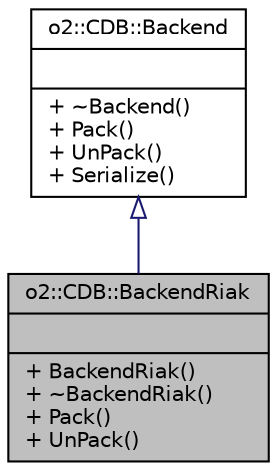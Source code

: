 digraph "o2::CDB::BackendRiak"
{
 // INTERACTIVE_SVG=YES
  bgcolor="transparent";
  edge [fontname="Helvetica",fontsize="10",labelfontname="Helvetica",labelfontsize="10"];
  node [fontname="Helvetica",fontsize="10",shape=record];
  Node1 [label="{o2::CDB::BackendRiak\n||+ BackendRiak()\l+ ~BackendRiak()\l+ Pack()\l+ UnPack()\l}",height=0.2,width=0.4,color="black", fillcolor="grey75", style="filled" fontcolor="black"];
  Node2 -> Node1 [dir="back",color="midnightblue",fontsize="10",style="solid",arrowtail="onormal",fontname="Helvetica"];
  Node2 [label="{o2::CDB::Backend\n||+ ~Backend()\l+ Pack()\l+ UnPack()\l+ Serialize()\l}",height=0.2,width=0.4,color="black",URL="$dc/d7d/classo2_1_1CDB_1_1Backend.html"];
}
